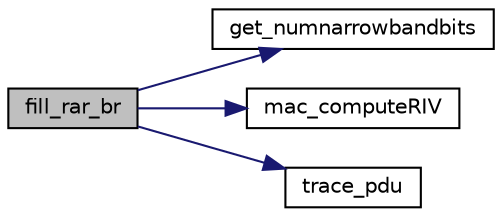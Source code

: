 digraph "fill_rar_br"
{
 // LATEX_PDF_SIZE
  edge [fontname="Helvetica",fontsize="10",labelfontname="Helvetica",labelfontsize="10"];
  node [fontname="Helvetica",fontsize="10",shape=record];
  rankdir="LR";
  Node1 [label="fill_rar_br",height=0.2,width=0.4,color="black", fillcolor="grey75", style="filled", fontcolor="black",tooltip=" "];
  Node1 -> Node2 [color="midnightblue",fontsize="10",style="solid",fontname="Helvetica"];
  Node2 [label="get_numnarrowbandbits",height=0.2,width=0.4,color="black", fillcolor="white", style="filled",URL="$group____mac.html#ga0a351440c35a4b0b569f75c649eb2db8",tooltip=" "];
  Node1 -> Node3 [color="midnightblue",fontsize="10",style="solid",fontname="Helvetica"];
  Node3 [label="mac_computeRIV",height=0.2,width=0.4,color="black", fillcolor="white", style="filled",URL="$group____mac.html#ga16f108ffb67e154e063588c1c3b23333",tooltip=" "];
  Node1 -> Node4 [color="midnightblue",fontsize="10",style="solid",fontname="Helvetica"];
  Node4 [label="trace_pdu",height=0.2,width=0.4,color="black", fillcolor="white", style="filled",URL="$group____oai.html#ga33d924a6f237550baee5d5048bd5c839",tooltip=" "];
}
